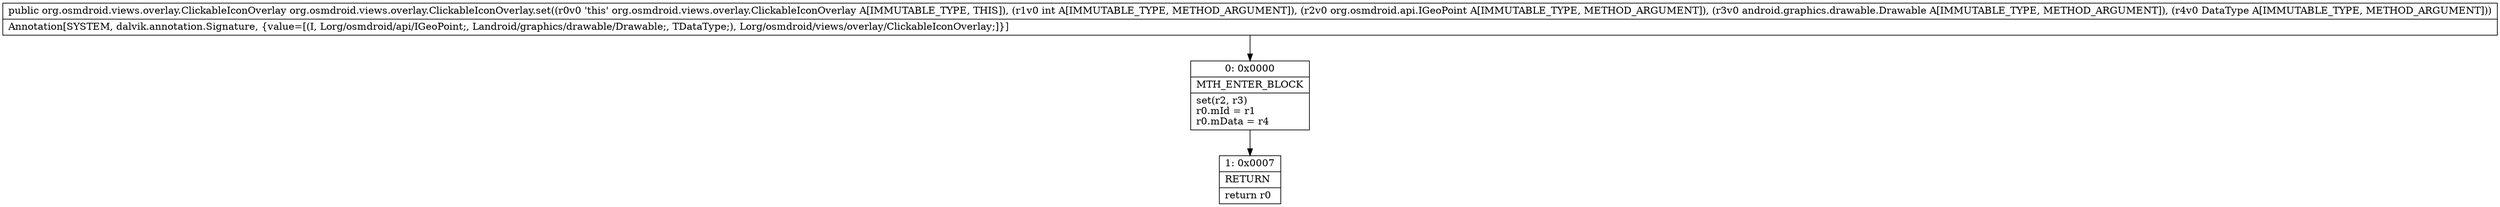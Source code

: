digraph "CFG fororg.osmdroid.views.overlay.ClickableIconOverlay.set(ILorg\/osmdroid\/api\/IGeoPoint;Landroid\/graphics\/drawable\/Drawable;Ljava\/lang\/Object;)Lorg\/osmdroid\/views\/overlay\/ClickableIconOverlay;" {
Node_0 [shape=record,label="{0\:\ 0x0000|MTH_ENTER_BLOCK\l|set(r2, r3)\lr0.mId = r1\lr0.mData = r4\l}"];
Node_1 [shape=record,label="{1\:\ 0x0007|RETURN\l|return r0\l}"];
MethodNode[shape=record,label="{public org.osmdroid.views.overlay.ClickableIconOverlay org.osmdroid.views.overlay.ClickableIconOverlay.set((r0v0 'this' org.osmdroid.views.overlay.ClickableIconOverlay A[IMMUTABLE_TYPE, THIS]), (r1v0 int A[IMMUTABLE_TYPE, METHOD_ARGUMENT]), (r2v0 org.osmdroid.api.IGeoPoint A[IMMUTABLE_TYPE, METHOD_ARGUMENT]), (r3v0 android.graphics.drawable.Drawable A[IMMUTABLE_TYPE, METHOD_ARGUMENT]), (r4v0 DataType A[IMMUTABLE_TYPE, METHOD_ARGUMENT]))  | Annotation[SYSTEM, dalvik.annotation.Signature, \{value=[(I, Lorg\/osmdroid\/api\/IGeoPoint;, Landroid\/graphics\/drawable\/Drawable;, TDataType;), Lorg\/osmdroid\/views\/overlay\/ClickableIconOverlay;]\}]\l}"];
MethodNode -> Node_0;
Node_0 -> Node_1;
}

